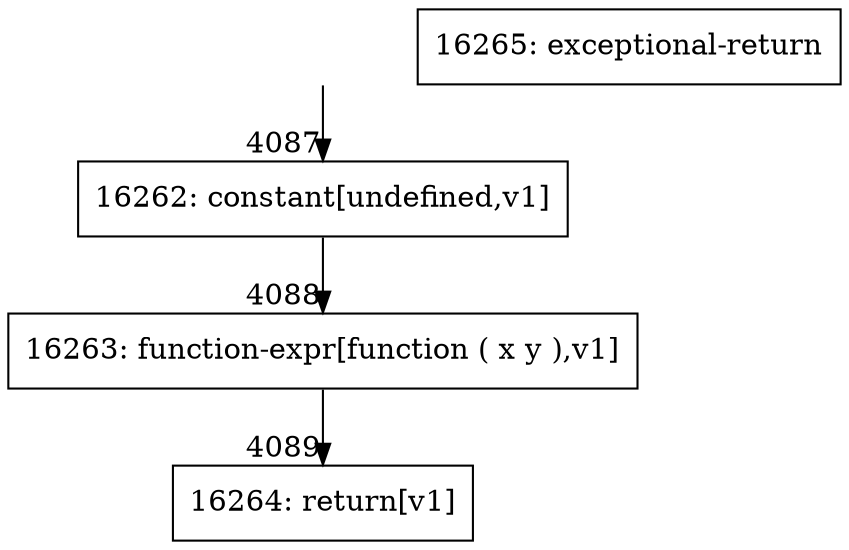digraph {
rankdir="TD"
BB_entry178[shape=none,label=""];
BB_entry178 -> BB4087 [tailport=s, headport=n, headlabel="    4087"]
BB4087 [shape=record label="{16262: constant[undefined,v1]}" ] 
BB4087 -> BB4088 [tailport=s, headport=n, headlabel="      4088"]
BB4088 [shape=record label="{16263: function-expr[function ( x y ),v1]}" ] 
BB4088 -> BB4089 [tailport=s, headport=n, headlabel="      4089"]
BB4089 [shape=record label="{16264: return[v1]}" ] 
BB4090 [shape=record label="{16265: exceptional-return}" ] 
//#$~ 5626
}
